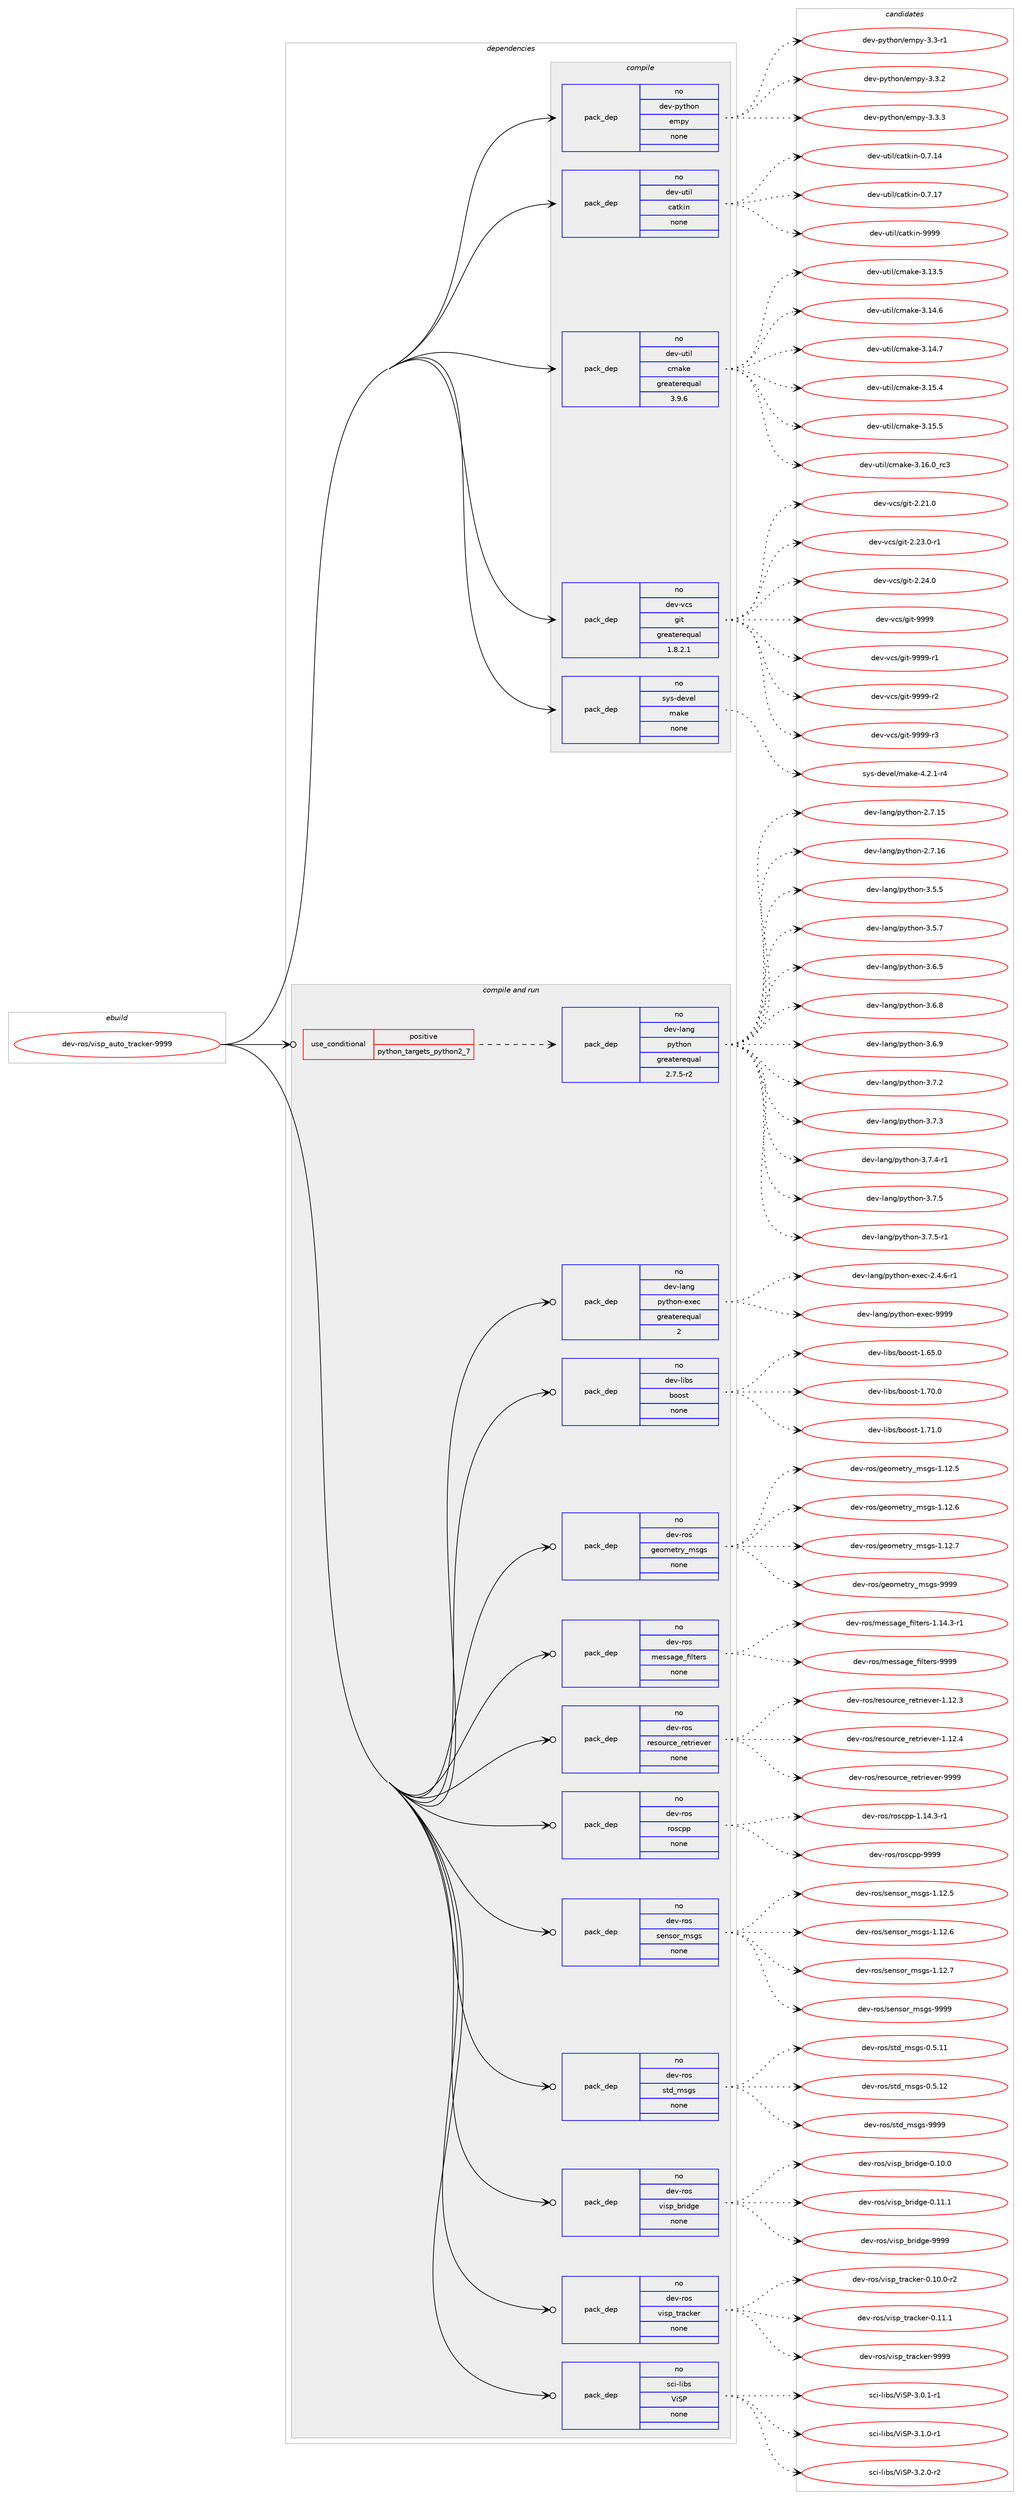 digraph prolog {

# *************
# Graph options
# *************

newrank=true;
concentrate=true;
compound=true;
graph [rankdir=LR,fontname=Helvetica,fontsize=10,ranksep=1.5];#, ranksep=2.5, nodesep=0.2];
edge  [arrowhead=vee];
node  [fontname=Helvetica,fontsize=10];

# **********
# The ebuild
# **********

subgraph cluster_leftcol {
color=gray;
rank=same;
label=<<i>ebuild</i>>;
id [label="dev-ros/visp_auto_tracker-9999", color=red, width=4, href="../dev-ros/visp_auto_tracker-9999.svg"];
}

# ****************
# The dependencies
# ****************

subgraph cluster_midcol {
color=gray;
label=<<i>dependencies</i>>;
subgraph cluster_compile {
fillcolor="#eeeeee";
style=filled;
label=<<i>compile</i>>;
subgraph pack504500 {
dependency672962 [label=<<TABLE BORDER="0" CELLBORDER="1" CELLSPACING="0" CELLPADDING="4" WIDTH="220"><TR><TD ROWSPAN="6" CELLPADDING="30">pack_dep</TD></TR><TR><TD WIDTH="110">no</TD></TR><TR><TD>dev-python</TD></TR><TR><TD>empy</TD></TR><TR><TD>none</TD></TR><TR><TD></TD></TR></TABLE>>, shape=none, color=blue];
}
id:e -> dependency672962:w [weight=20,style="solid",arrowhead="vee"];
subgraph pack504501 {
dependency672963 [label=<<TABLE BORDER="0" CELLBORDER="1" CELLSPACING="0" CELLPADDING="4" WIDTH="220"><TR><TD ROWSPAN="6" CELLPADDING="30">pack_dep</TD></TR><TR><TD WIDTH="110">no</TD></TR><TR><TD>dev-util</TD></TR><TR><TD>catkin</TD></TR><TR><TD>none</TD></TR><TR><TD></TD></TR></TABLE>>, shape=none, color=blue];
}
id:e -> dependency672963:w [weight=20,style="solid",arrowhead="vee"];
subgraph pack504502 {
dependency672964 [label=<<TABLE BORDER="0" CELLBORDER="1" CELLSPACING="0" CELLPADDING="4" WIDTH="220"><TR><TD ROWSPAN="6" CELLPADDING="30">pack_dep</TD></TR><TR><TD WIDTH="110">no</TD></TR><TR><TD>dev-util</TD></TR><TR><TD>cmake</TD></TR><TR><TD>greaterequal</TD></TR><TR><TD>3.9.6</TD></TR></TABLE>>, shape=none, color=blue];
}
id:e -> dependency672964:w [weight=20,style="solid",arrowhead="vee"];
subgraph pack504503 {
dependency672965 [label=<<TABLE BORDER="0" CELLBORDER="1" CELLSPACING="0" CELLPADDING="4" WIDTH="220"><TR><TD ROWSPAN="6" CELLPADDING="30">pack_dep</TD></TR><TR><TD WIDTH="110">no</TD></TR><TR><TD>dev-vcs</TD></TR><TR><TD>git</TD></TR><TR><TD>greaterequal</TD></TR><TR><TD>1.8.2.1</TD></TR></TABLE>>, shape=none, color=blue];
}
id:e -> dependency672965:w [weight=20,style="solid",arrowhead="vee"];
subgraph pack504504 {
dependency672966 [label=<<TABLE BORDER="0" CELLBORDER="1" CELLSPACING="0" CELLPADDING="4" WIDTH="220"><TR><TD ROWSPAN="6" CELLPADDING="30">pack_dep</TD></TR><TR><TD WIDTH="110">no</TD></TR><TR><TD>sys-devel</TD></TR><TR><TD>make</TD></TR><TR><TD>none</TD></TR><TR><TD></TD></TR></TABLE>>, shape=none, color=blue];
}
id:e -> dependency672966:w [weight=20,style="solid",arrowhead="vee"];
}
subgraph cluster_compileandrun {
fillcolor="#eeeeee";
style=filled;
label=<<i>compile and run</i>>;
subgraph cond156556 {
dependency672967 [label=<<TABLE BORDER="0" CELLBORDER="1" CELLSPACING="0" CELLPADDING="4"><TR><TD ROWSPAN="3" CELLPADDING="10">use_conditional</TD></TR><TR><TD>positive</TD></TR><TR><TD>python_targets_python2_7</TD></TR></TABLE>>, shape=none, color=red];
subgraph pack504505 {
dependency672968 [label=<<TABLE BORDER="0" CELLBORDER="1" CELLSPACING="0" CELLPADDING="4" WIDTH="220"><TR><TD ROWSPAN="6" CELLPADDING="30">pack_dep</TD></TR><TR><TD WIDTH="110">no</TD></TR><TR><TD>dev-lang</TD></TR><TR><TD>python</TD></TR><TR><TD>greaterequal</TD></TR><TR><TD>2.7.5-r2</TD></TR></TABLE>>, shape=none, color=blue];
}
dependency672967:e -> dependency672968:w [weight=20,style="dashed",arrowhead="vee"];
}
id:e -> dependency672967:w [weight=20,style="solid",arrowhead="odotvee"];
subgraph pack504506 {
dependency672969 [label=<<TABLE BORDER="0" CELLBORDER="1" CELLSPACING="0" CELLPADDING="4" WIDTH="220"><TR><TD ROWSPAN="6" CELLPADDING="30">pack_dep</TD></TR><TR><TD WIDTH="110">no</TD></TR><TR><TD>dev-lang</TD></TR><TR><TD>python-exec</TD></TR><TR><TD>greaterequal</TD></TR><TR><TD>2</TD></TR></TABLE>>, shape=none, color=blue];
}
id:e -> dependency672969:w [weight=20,style="solid",arrowhead="odotvee"];
subgraph pack504507 {
dependency672970 [label=<<TABLE BORDER="0" CELLBORDER="1" CELLSPACING="0" CELLPADDING="4" WIDTH="220"><TR><TD ROWSPAN="6" CELLPADDING="30">pack_dep</TD></TR><TR><TD WIDTH="110">no</TD></TR><TR><TD>dev-libs</TD></TR><TR><TD>boost</TD></TR><TR><TD>none</TD></TR><TR><TD></TD></TR></TABLE>>, shape=none, color=blue];
}
id:e -> dependency672970:w [weight=20,style="solid",arrowhead="odotvee"];
subgraph pack504508 {
dependency672971 [label=<<TABLE BORDER="0" CELLBORDER="1" CELLSPACING="0" CELLPADDING="4" WIDTH="220"><TR><TD ROWSPAN="6" CELLPADDING="30">pack_dep</TD></TR><TR><TD WIDTH="110">no</TD></TR><TR><TD>dev-ros</TD></TR><TR><TD>geometry_msgs</TD></TR><TR><TD>none</TD></TR><TR><TD></TD></TR></TABLE>>, shape=none, color=blue];
}
id:e -> dependency672971:w [weight=20,style="solid",arrowhead="odotvee"];
subgraph pack504509 {
dependency672972 [label=<<TABLE BORDER="0" CELLBORDER="1" CELLSPACING="0" CELLPADDING="4" WIDTH="220"><TR><TD ROWSPAN="6" CELLPADDING="30">pack_dep</TD></TR><TR><TD WIDTH="110">no</TD></TR><TR><TD>dev-ros</TD></TR><TR><TD>message_filters</TD></TR><TR><TD>none</TD></TR><TR><TD></TD></TR></TABLE>>, shape=none, color=blue];
}
id:e -> dependency672972:w [weight=20,style="solid",arrowhead="odotvee"];
subgraph pack504510 {
dependency672973 [label=<<TABLE BORDER="0" CELLBORDER="1" CELLSPACING="0" CELLPADDING="4" WIDTH="220"><TR><TD ROWSPAN="6" CELLPADDING="30">pack_dep</TD></TR><TR><TD WIDTH="110">no</TD></TR><TR><TD>dev-ros</TD></TR><TR><TD>resource_retriever</TD></TR><TR><TD>none</TD></TR><TR><TD></TD></TR></TABLE>>, shape=none, color=blue];
}
id:e -> dependency672973:w [weight=20,style="solid",arrowhead="odotvee"];
subgraph pack504511 {
dependency672974 [label=<<TABLE BORDER="0" CELLBORDER="1" CELLSPACING="0" CELLPADDING="4" WIDTH="220"><TR><TD ROWSPAN="6" CELLPADDING="30">pack_dep</TD></TR><TR><TD WIDTH="110">no</TD></TR><TR><TD>dev-ros</TD></TR><TR><TD>roscpp</TD></TR><TR><TD>none</TD></TR><TR><TD></TD></TR></TABLE>>, shape=none, color=blue];
}
id:e -> dependency672974:w [weight=20,style="solid",arrowhead="odotvee"];
subgraph pack504512 {
dependency672975 [label=<<TABLE BORDER="0" CELLBORDER="1" CELLSPACING="0" CELLPADDING="4" WIDTH="220"><TR><TD ROWSPAN="6" CELLPADDING="30">pack_dep</TD></TR><TR><TD WIDTH="110">no</TD></TR><TR><TD>dev-ros</TD></TR><TR><TD>sensor_msgs</TD></TR><TR><TD>none</TD></TR><TR><TD></TD></TR></TABLE>>, shape=none, color=blue];
}
id:e -> dependency672975:w [weight=20,style="solid",arrowhead="odotvee"];
subgraph pack504513 {
dependency672976 [label=<<TABLE BORDER="0" CELLBORDER="1" CELLSPACING="0" CELLPADDING="4" WIDTH="220"><TR><TD ROWSPAN="6" CELLPADDING="30">pack_dep</TD></TR><TR><TD WIDTH="110">no</TD></TR><TR><TD>dev-ros</TD></TR><TR><TD>std_msgs</TD></TR><TR><TD>none</TD></TR><TR><TD></TD></TR></TABLE>>, shape=none, color=blue];
}
id:e -> dependency672976:w [weight=20,style="solid",arrowhead="odotvee"];
subgraph pack504514 {
dependency672977 [label=<<TABLE BORDER="0" CELLBORDER="1" CELLSPACING="0" CELLPADDING="4" WIDTH="220"><TR><TD ROWSPAN="6" CELLPADDING="30">pack_dep</TD></TR><TR><TD WIDTH="110">no</TD></TR><TR><TD>dev-ros</TD></TR><TR><TD>visp_bridge</TD></TR><TR><TD>none</TD></TR><TR><TD></TD></TR></TABLE>>, shape=none, color=blue];
}
id:e -> dependency672977:w [weight=20,style="solid",arrowhead="odotvee"];
subgraph pack504515 {
dependency672978 [label=<<TABLE BORDER="0" CELLBORDER="1" CELLSPACING="0" CELLPADDING="4" WIDTH="220"><TR><TD ROWSPAN="6" CELLPADDING="30">pack_dep</TD></TR><TR><TD WIDTH="110">no</TD></TR><TR><TD>dev-ros</TD></TR><TR><TD>visp_tracker</TD></TR><TR><TD>none</TD></TR><TR><TD></TD></TR></TABLE>>, shape=none, color=blue];
}
id:e -> dependency672978:w [weight=20,style="solid",arrowhead="odotvee"];
subgraph pack504516 {
dependency672979 [label=<<TABLE BORDER="0" CELLBORDER="1" CELLSPACING="0" CELLPADDING="4" WIDTH="220"><TR><TD ROWSPAN="6" CELLPADDING="30">pack_dep</TD></TR><TR><TD WIDTH="110">no</TD></TR><TR><TD>sci-libs</TD></TR><TR><TD>ViSP</TD></TR><TR><TD>none</TD></TR><TR><TD></TD></TR></TABLE>>, shape=none, color=blue];
}
id:e -> dependency672979:w [weight=20,style="solid",arrowhead="odotvee"];
}
subgraph cluster_run {
fillcolor="#eeeeee";
style=filled;
label=<<i>run</i>>;
}
}

# **************
# The candidates
# **************

subgraph cluster_choices {
rank=same;
color=gray;
label=<<i>candidates</i>>;

subgraph choice504500 {
color=black;
nodesep=1;
choice1001011184511212111610411111047101109112121455146514511449 [label="dev-python/empy-3.3-r1", color=red, width=4,href="../dev-python/empy-3.3-r1.svg"];
choice1001011184511212111610411111047101109112121455146514650 [label="dev-python/empy-3.3.2", color=red, width=4,href="../dev-python/empy-3.3.2.svg"];
choice1001011184511212111610411111047101109112121455146514651 [label="dev-python/empy-3.3.3", color=red, width=4,href="../dev-python/empy-3.3.3.svg"];
dependency672962:e -> choice1001011184511212111610411111047101109112121455146514511449:w [style=dotted,weight="100"];
dependency672962:e -> choice1001011184511212111610411111047101109112121455146514650:w [style=dotted,weight="100"];
dependency672962:e -> choice1001011184511212111610411111047101109112121455146514651:w [style=dotted,weight="100"];
}
subgraph choice504501 {
color=black;
nodesep=1;
choice1001011184511711610510847999711610710511045484655464952 [label="dev-util/catkin-0.7.14", color=red, width=4,href="../dev-util/catkin-0.7.14.svg"];
choice1001011184511711610510847999711610710511045484655464955 [label="dev-util/catkin-0.7.17", color=red, width=4,href="../dev-util/catkin-0.7.17.svg"];
choice100101118451171161051084799971161071051104557575757 [label="dev-util/catkin-9999", color=red, width=4,href="../dev-util/catkin-9999.svg"];
dependency672963:e -> choice1001011184511711610510847999711610710511045484655464952:w [style=dotted,weight="100"];
dependency672963:e -> choice1001011184511711610510847999711610710511045484655464955:w [style=dotted,weight="100"];
dependency672963:e -> choice100101118451171161051084799971161071051104557575757:w [style=dotted,weight="100"];
}
subgraph choice504502 {
color=black;
nodesep=1;
choice1001011184511711610510847991099710710145514649514653 [label="dev-util/cmake-3.13.5", color=red, width=4,href="../dev-util/cmake-3.13.5.svg"];
choice1001011184511711610510847991099710710145514649524654 [label="dev-util/cmake-3.14.6", color=red, width=4,href="../dev-util/cmake-3.14.6.svg"];
choice1001011184511711610510847991099710710145514649524655 [label="dev-util/cmake-3.14.7", color=red, width=4,href="../dev-util/cmake-3.14.7.svg"];
choice1001011184511711610510847991099710710145514649534652 [label="dev-util/cmake-3.15.4", color=red, width=4,href="../dev-util/cmake-3.15.4.svg"];
choice1001011184511711610510847991099710710145514649534653 [label="dev-util/cmake-3.15.5", color=red, width=4,href="../dev-util/cmake-3.15.5.svg"];
choice1001011184511711610510847991099710710145514649544648951149951 [label="dev-util/cmake-3.16.0_rc3", color=red, width=4,href="../dev-util/cmake-3.16.0_rc3.svg"];
dependency672964:e -> choice1001011184511711610510847991099710710145514649514653:w [style=dotted,weight="100"];
dependency672964:e -> choice1001011184511711610510847991099710710145514649524654:w [style=dotted,weight="100"];
dependency672964:e -> choice1001011184511711610510847991099710710145514649524655:w [style=dotted,weight="100"];
dependency672964:e -> choice1001011184511711610510847991099710710145514649534652:w [style=dotted,weight="100"];
dependency672964:e -> choice1001011184511711610510847991099710710145514649534653:w [style=dotted,weight="100"];
dependency672964:e -> choice1001011184511711610510847991099710710145514649544648951149951:w [style=dotted,weight="100"];
}
subgraph choice504503 {
color=black;
nodesep=1;
choice10010111845118991154710310511645504650494648 [label="dev-vcs/git-2.21.0", color=red, width=4,href="../dev-vcs/git-2.21.0.svg"];
choice100101118451189911547103105116455046505146484511449 [label="dev-vcs/git-2.23.0-r1", color=red, width=4,href="../dev-vcs/git-2.23.0-r1.svg"];
choice10010111845118991154710310511645504650524648 [label="dev-vcs/git-2.24.0", color=red, width=4,href="../dev-vcs/git-2.24.0.svg"];
choice1001011184511899115471031051164557575757 [label="dev-vcs/git-9999", color=red, width=4,href="../dev-vcs/git-9999.svg"];
choice10010111845118991154710310511645575757574511449 [label="dev-vcs/git-9999-r1", color=red, width=4,href="../dev-vcs/git-9999-r1.svg"];
choice10010111845118991154710310511645575757574511450 [label="dev-vcs/git-9999-r2", color=red, width=4,href="../dev-vcs/git-9999-r2.svg"];
choice10010111845118991154710310511645575757574511451 [label="dev-vcs/git-9999-r3", color=red, width=4,href="../dev-vcs/git-9999-r3.svg"];
dependency672965:e -> choice10010111845118991154710310511645504650494648:w [style=dotted,weight="100"];
dependency672965:e -> choice100101118451189911547103105116455046505146484511449:w [style=dotted,weight="100"];
dependency672965:e -> choice10010111845118991154710310511645504650524648:w [style=dotted,weight="100"];
dependency672965:e -> choice1001011184511899115471031051164557575757:w [style=dotted,weight="100"];
dependency672965:e -> choice10010111845118991154710310511645575757574511449:w [style=dotted,weight="100"];
dependency672965:e -> choice10010111845118991154710310511645575757574511450:w [style=dotted,weight="100"];
dependency672965:e -> choice10010111845118991154710310511645575757574511451:w [style=dotted,weight="100"];
}
subgraph choice504504 {
color=black;
nodesep=1;
choice1151211154510010111810110847109971071014552465046494511452 [label="sys-devel/make-4.2.1-r4", color=red, width=4,href="../sys-devel/make-4.2.1-r4.svg"];
dependency672966:e -> choice1151211154510010111810110847109971071014552465046494511452:w [style=dotted,weight="100"];
}
subgraph choice504505 {
color=black;
nodesep=1;
choice10010111845108971101034711212111610411111045504655464953 [label="dev-lang/python-2.7.15", color=red, width=4,href="../dev-lang/python-2.7.15.svg"];
choice10010111845108971101034711212111610411111045504655464954 [label="dev-lang/python-2.7.16", color=red, width=4,href="../dev-lang/python-2.7.16.svg"];
choice100101118451089711010347112121116104111110455146534653 [label="dev-lang/python-3.5.5", color=red, width=4,href="../dev-lang/python-3.5.5.svg"];
choice100101118451089711010347112121116104111110455146534655 [label="dev-lang/python-3.5.7", color=red, width=4,href="../dev-lang/python-3.5.7.svg"];
choice100101118451089711010347112121116104111110455146544653 [label="dev-lang/python-3.6.5", color=red, width=4,href="../dev-lang/python-3.6.5.svg"];
choice100101118451089711010347112121116104111110455146544656 [label="dev-lang/python-3.6.8", color=red, width=4,href="../dev-lang/python-3.6.8.svg"];
choice100101118451089711010347112121116104111110455146544657 [label="dev-lang/python-3.6.9", color=red, width=4,href="../dev-lang/python-3.6.9.svg"];
choice100101118451089711010347112121116104111110455146554650 [label="dev-lang/python-3.7.2", color=red, width=4,href="../dev-lang/python-3.7.2.svg"];
choice100101118451089711010347112121116104111110455146554651 [label="dev-lang/python-3.7.3", color=red, width=4,href="../dev-lang/python-3.7.3.svg"];
choice1001011184510897110103471121211161041111104551465546524511449 [label="dev-lang/python-3.7.4-r1", color=red, width=4,href="../dev-lang/python-3.7.4-r1.svg"];
choice100101118451089711010347112121116104111110455146554653 [label="dev-lang/python-3.7.5", color=red, width=4,href="../dev-lang/python-3.7.5.svg"];
choice1001011184510897110103471121211161041111104551465546534511449 [label="dev-lang/python-3.7.5-r1", color=red, width=4,href="../dev-lang/python-3.7.5-r1.svg"];
dependency672968:e -> choice10010111845108971101034711212111610411111045504655464953:w [style=dotted,weight="100"];
dependency672968:e -> choice10010111845108971101034711212111610411111045504655464954:w [style=dotted,weight="100"];
dependency672968:e -> choice100101118451089711010347112121116104111110455146534653:w [style=dotted,weight="100"];
dependency672968:e -> choice100101118451089711010347112121116104111110455146534655:w [style=dotted,weight="100"];
dependency672968:e -> choice100101118451089711010347112121116104111110455146544653:w [style=dotted,weight="100"];
dependency672968:e -> choice100101118451089711010347112121116104111110455146544656:w [style=dotted,weight="100"];
dependency672968:e -> choice100101118451089711010347112121116104111110455146544657:w [style=dotted,weight="100"];
dependency672968:e -> choice100101118451089711010347112121116104111110455146554650:w [style=dotted,weight="100"];
dependency672968:e -> choice100101118451089711010347112121116104111110455146554651:w [style=dotted,weight="100"];
dependency672968:e -> choice1001011184510897110103471121211161041111104551465546524511449:w [style=dotted,weight="100"];
dependency672968:e -> choice100101118451089711010347112121116104111110455146554653:w [style=dotted,weight="100"];
dependency672968:e -> choice1001011184510897110103471121211161041111104551465546534511449:w [style=dotted,weight="100"];
}
subgraph choice504506 {
color=black;
nodesep=1;
choice10010111845108971101034711212111610411111045101120101994550465246544511449 [label="dev-lang/python-exec-2.4.6-r1", color=red, width=4,href="../dev-lang/python-exec-2.4.6-r1.svg"];
choice10010111845108971101034711212111610411111045101120101994557575757 [label="dev-lang/python-exec-9999", color=red, width=4,href="../dev-lang/python-exec-9999.svg"];
dependency672969:e -> choice10010111845108971101034711212111610411111045101120101994550465246544511449:w [style=dotted,weight="100"];
dependency672969:e -> choice10010111845108971101034711212111610411111045101120101994557575757:w [style=dotted,weight="100"];
}
subgraph choice504507 {
color=black;
nodesep=1;
choice1001011184510810598115479811111111511645494654534648 [label="dev-libs/boost-1.65.0", color=red, width=4,href="../dev-libs/boost-1.65.0.svg"];
choice1001011184510810598115479811111111511645494655484648 [label="dev-libs/boost-1.70.0", color=red, width=4,href="../dev-libs/boost-1.70.0.svg"];
choice1001011184510810598115479811111111511645494655494648 [label="dev-libs/boost-1.71.0", color=red, width=4,href="../dev-libs/boost-1.71.0.svg"];
dependency672970:e -> choice1001011184510810598115479811111111511645494654534648:w [style=dotted,weight="100"];
dependency672970:e -> choice1001011184510810598115479811111111511645494655484648:w [style=dotted,weight="100"];
dependency672970:e -> choice1001011184510810598115479811111111511645494655494648:w [style=dotted,weight="100"];
}
subgraph choice504508 {
color=black;
nodesep=1;
choice10010111845114111115471031011111091011161141219510911510311545494649504653 [label="dev-ros/geometry_msgs-1.12.5", color=red, width=4,href="../dev-ros/geometry_msgs-1.12.5.svg"];
choice10010111845114111115471031011111091011161141219510911510311545494649504654 [label="dev-ros/geometry_msgs-1.12.6", color=red, width=4,href="../dev-ros/geometry_msgs-1.12.6.svg"];
choice10010111845114111115471031011111091011161141219510911510311545494649504655 [label="dev-ros/geometry_msgs-1.12.7", color=red, width=4,href="../dev-ros/geometry_msgs-1.12.7.svg"];
choice1001011184511411111547103101111109101116114121951091151031154557575757 [label="dev-ros/geometry_msgs-9999", color=red, width=4,href="../dev-ros/geometry_msgs-9999.svg"];
dependency672971:e -> choice10010111845114111115471031011111091011161141219510911510311545494649504653:w [style=dotted,weight="100"];
dependency672971:e -> choice10010111845114111115471031011111091011161141219510911510311545494649504654:w [style=dotted,weight="100"];
dependency672971:e -> choice10010111845114111115471031011111091011161141219510911510311545494649504655:w [style=dotted,weight="100"];
dependency672971:e -> choice1001011184511411111547103101111109101116114121951091151031154557575757:w [style=dotted,weight="100"];
}
subgraph choice504509 {
color=black;
nodesep=1;
choice10010111845114111115471091011151159710310195102105108116101114115454946495246514511449 [label="dev-ros/message_filters-1.14.3-r1", color=red, width=4,href="../dev-ros/message_filters-1.14.3-r1.svg"];
choice100101118451141111154710910111511597103101951021051081161011141154557575757 [label="dev-ros/message_filters-9999", color=red, width=4,href="../dev-ros/message_filters-9999.svg"];
dependency672972:e -> choice10010111845114111115471091011151159710310195102105108116101114115454946495246514511449:w [style=dotted,weight="100"];
dependency672972:e -> choice100101118451141111154710910111511597103101951021051081161011141154557575757:w [style=dotted,weight="100"];
}
subgraph choice504510 {
color=black;
nodesep=1;
choice1001011184511411111547114101115111117114991019511410111611410510111810111445494649504651 [label="dev-ros/resource_retriever-1.12.3", color=red, width=4,href="../dev-ros/resource_retriever-1.12.3.svg"];
choice1001011184511411111547114101115111117114991019511410111611410510111810111445494649504652 [label="dev-ros/resource_retriever-1.12.4", color=red, width=4,href="../dev-ros/resource_retriever-1.12.4.svg"];
choice100101118451141111154711410111511111711499101951141011161141051011181011144557575757 [label="dev-ros/resource_retriever-9999", color=red, width=4,href="../dev-ros/resource_retriever-9999.svg"];
dependency672973:e -> choice1001011184511411111547114101115111117114991019511410111611410510111810111445494649504651:w [style=dotted,weight="100"];
dependency672973:e -> choice1001011184511411111547114101115111117114991019511410111611410510111810111445494649504652:w [style=dotted,weight="100"];
dependency672973:e -> choice100101118451141111154711410111511111711499101951141011161141051011181011144557575757:w [style=dotted,weight="100"];
}
subgraph choice504511 {
color=black;
nodesep=1;
choice100101118451141111154711411111599112112454946495246514511449 [label="dev-ros/roscpp-1.14.3-r1", color=red, width=4,href="../dev-ros/roscpp-1.14.3-r1.svg"];
choice1001011184511411111547114111115991121124557575757 [label="dev-ros/roscpp-9999", color=red, width=4,href="../dev-ros/roscpp-9999.svg"];
dependency672974:e -> choice100101118451141111154711411111599112112454946495246514511449:w [style=dotted,weight="100"];
dependency672974:e -> choice1001011184511411111547114111115991121124557575757:w [style=dotted,weight="100"];
}
subgraph choice504512 {
color=black;
nodesep=1;
choice10010111845114111115471151011101151111149510911510311545494649504653 [label="dev-ros/sensor_msgs-1.12.5", color=red, width=4,href="../dev-ros/sensor_msgs-1.12.5.svg"];
choice10010111845114111115471151011101151111149510911510311545494649504654 [label="dev-ros/sensor_msgs-1.12.6", color=red, width=4,href="../dev-ros/sensor_msgs-1.12.6.svg"];
choice10010111845114111115471151011101151111149510911510311545494649504655 [label="dev-ros/sensor_msgs-1.12.7", color=red, width=4,href="../dev-ros/sensor_msgs-1.12.7.svg"];
choice1001011184511411111547115101110115111114951091151031154557575757 [label="dev-ros/sensor_msgs-9999", color=red, width=4,href="../dev-ros/sensor_msgs-9999.svg"];
dependency672975:e -> choice10010111845114111115471151011101151111149510911510311545494649504653:w [style=dotted,weight="100"];
dependency672975:e -> choice10010111845114111115471151011101151111149510911510311545494649504654:w [style=dotted,weight="100"];
dependency672975:e -> choice10010111845114111115471151011101151111149510911510311545494649504655:w [style=dotted,weight="100"];
dependency672975:e -> choice1001011184511411111547115101110115111114951091151031154557575757:w [style=dotted,weight="100"];
}
subgraph choice504513 {
color=black;
nodesep=1;
choice10010111845114111115471151161009510911510311545484653464949 [label="dev-ros/std_msgs-0.5.11", color=red, width=4,href="../dev-ros/std_msgs-0.5.11.svg"];
choice10010111845114111115471151161009510911510311545484653464950 [label="dev-ros/std_msgs-0.5.12", color=red, width=4,href="../dev-ros/std_msgs-0.5.12.svg"];
choice1001011184511411111547115116100951091151031154557575757 [label="dev-ros/std_msgs-9999", color=red, width=4,href="../dev-ros/std_msgs-9999.svg"];
dependency672976:e -> choice10010111845114111115471151161009510911510311545484653464949:w [style=dotted,weight="100"];
dependency672976:e -> choice10010111845114111115471151161009510911510311545484653464950:w [style=dotted,weight="100"];
dependency672976:e -> choice1001011184511411111547115116100951091151031154557575757:w [style=dotted,weight="100"];
}
subgraph choice504514 {
color=black;
nodesep=1;
choice1001011184511411111547118105115112959811410510010310145484649484648 [label="dev-ros/visp_bridge-0.10.0", color=red, width=4,href="../dev-ros/visp_bridge-0.10.0.svg"];
choice1001011184511411111547118105115112959811410510010310145484649494649 [label="dev-ros/visp_bridge-0.11.1", color=red, width=4,href="../dev-ros/visp_bridge-0.11.1.svg"];
choice100101118451141111154711810511511295981141051001031014557575757 [label="dev-ros/visp_bridge-9999", color=red, width=4,href="../dev-ros/visp_bridge-9999.svg"];
dependency672977:e -> choice1001011184511411111547118105115112959811410510010310145484649484648:w [style=dotted,weight="100"];
dependency672977:e -> choice1001011184511411111547118105115112959811410510010310145484649494649:w [style=dotted,weight="100"];
dependency672977:e -> choice100101118451141111154711810511511295981141051001031014557575757:w [style=dotted,weight="100"];
}
subgraph choice504515 {
color=black;
nodesep=1;
choice1001011184511411111547118105115112951161149799107101114454846494846484511450 [label="dev-ros/visp_tracker-0.10.0-r2", color=red, width=4,href="../dev-ros/visp_tracker-0.10.0-r2.svg"];
choice100101118451141111154711810511511295116114979910710111445484649494649 [label="dev-ros/visp_tracker-0.11.1", color=red, width=4,href="../dev-ros/visp_tracker-0.11.1.svg"];
choice10010111845114111115471181051151129511611497991071011144557575757 [label="dev-ros/visp_tracker-9999", color=red, width=4,href="../dev-ros/visp_tracker-9999.svg"];
dependency672978:e -> choice1001011184511411111547118105115112951161149799107101114454846494846484511450:w [style=dotted,weight="100"];
dependency672978:e -> choice100101118451141111154711810511511295116114979910710111445484649494649:w [style=dotted,weight="100"];
dependency672978:e -> choice10010111845114111115471181051151129511611497991071011144557575757:w [style=dotted,weight="100"];
}
subgraph choice504516 {
color=black;
nodesep=1;
choice115991054510810598115478610583804551464846494511449 [label="sci-libs/ViSP-3.0.1-r1", color=red, width=4,href="../sci-libs/ViSP-3.0.1-r1.svg"];
choice115991054510810598115478610583804551464946484511449 [label="sci-libs/ViSP-3.1.0-r1", color=red, width=4,href="../sci-libs/ViSP-3.1.0-r1.svg"];
choice115991054510810598115478610583804551465046484511450 [label="sci-libs/ViSP-3.2.0-r2", color=red, width=4,href="../sci-libs/ViSP-3.2.0-r2.svg"];
dependency672979:e -> choice115991054510810598115478610583804551464846494511449:w [style=dotted,weight="100"];
dependency672979:e -> choice115991054510810598115478610583804551464946484511449:w [style=dotted,weight="100"];
dependency672979:e -> choice115991054510810598115478610583804551465046484511450:w [style=dotted,weight="100"];
}
}

}
